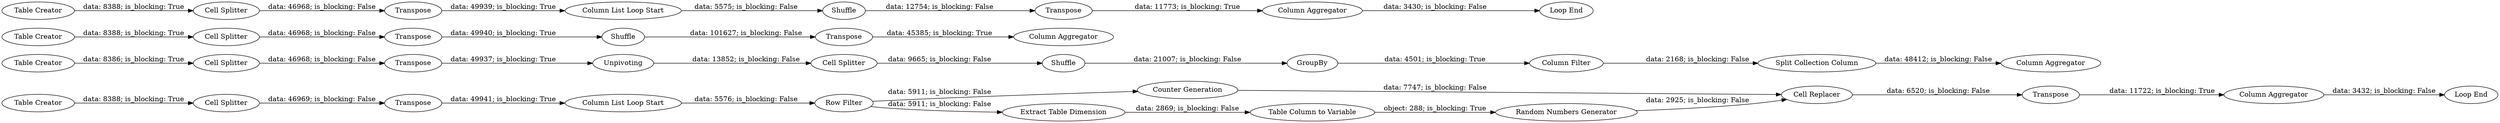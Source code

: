 digraph {
	"376974107966194466_12" [label="Column List Loop Start"]
	"376974107966194466_35" [label="Cell Splitter"]
	"376974107966194466_34" [label="Column Aggregator"]
	"376974107966194466_41" [label=Transpose]
	"376974107966194466_56" [label="Cell Replacer"]
	"376974107966194466_49" [label="Loop End"]
	"376974107966194466_1" [label="Table Creator"]
	"376974107966194466_17" [label="Random Numbers Generator"]
	"376974107966194466_40" [label=Shuffle]
	"376974107966194466_59" [label="Loop End"]
	"376974107966194466_53" [label="Row Filter"]
	"376974107966194466_63" [label="Column Filter"]
	"376974107966194466_55" [label="Counter Generation"]
	"376974107966194466_45" [label="Table Creator"]
	"376974107966194466_47" [label=Transpose]
	"376974107966194466_32" [label=GroupBy]
	"376974107966194466_50" [label="Cell Splitter"]
	"376974107966194466_57" [label="Column Aggregator"]
	"376974107966194466_38" [label="Cell Splitter"]
	"376974107966194466_11" [label=Transpose]
	"376974107966194466_28" [label=Transpose]
	"376974107966194466_29" [label=Unpivoting]
	"376974107966194466_48" [label="Column Aggregator"]
	"376974107966194466_37" [label="Table Creator"]
	"376974107966194466_62" [label="Cell Splitter"]
	"376974107966194466_39" [label=Transpose]
	"376974107966194466_10" [label="Cell Splitter"]
	"376974107966194466_43" [label=Transpose]
	"376974107966194466_44" [label="Column List Loop Start"]
	"376974107966194466_58" [label=Transpose]
	"376974107966194466_36" [label="Table Creator"]
	"376974107966194466_30" [label=Shuffle]
	"376974107966194466_42" [label="Column Aggregator"]
	"376974107966194466_54" [label="Table Column to Variable"]
	"376974107966194466_46" [label=Shuffle]
	"376974107966194466_52" [label="Extract Table Dimension"]
	"376974107966194466_33" [label="Split Collection Column"]
	"376974107966194466_17" -> "376974107966194466_56" [label="data: 2925; is_blocking: False"]
	"376974107966194466_46" -> "376974107966194466_47" [label="data: 12754; is_blocking: False"]
	"376974107966194466_35" -> "376974107966194466_28" [label="data: 46968; is_blocking: False"]
	"376974107966194466_36" -> "376974107966194466_35" [label="data: 8386; is_blocking: True"]
	"376974107966194466_48" -> "376974107966194466_49" [label="data: 3430; is_blocking: False"]
	"376974107966194466_43" -> "376974107966194466_44" [label="data: 49939; is_blocking: True"]
	"376974107966194466_33" -> "376974107966194466_34" [label="data: 48412; is_blocking: False"]
	"376974107966194466_63" -> "376974107966194466_33" [label="data: 2168; is_blocking: False"]
	"376974107966194466_44" -> "376974107966194466_46" [label="data: 5575; is_blocking: False"]
	"376974107966194466_41" -> "376974107966194466_42" [label="data: 45385; is_blocking: True"]
	"376974107966194466_57" -> "376974107966194466_59" [label="data: 3432; is_blocking: False"]
	"376974107966194466_54" -> "376974107966194466_17" [label="object: 288; is_blocking: True"]
	"376974107966194466_12" -> "376974107966194466_53" [label="data: 5576; is_blocking: False"]
	"376974107966194466_45" -> "376974107966194466_50" [label="data: 8388; is_blocking: True"]
	"376974107966194466_47" -> "376974107966194466_48" [label="data: 11773; is_blocking: True"]
	"376974107966194466_39" -> "376974107966194466_40" [label="data: 49940; is_blocking: True"]
	"376974107966194466_10" -> "376974107966194466_11" [label="data: 46969; is_blocking: False"]
	"376974107966194466_62" -> "376974107966194466_30" [label="data: 9665; is_blocking: False"]
	"376974107966194466_53" -> "376974107966194466_55" [label="data: 5911; is_blocking: False"]
	"376974107966194466_55" -> "376974107966194466_56" [label="data: 7747; is_blocking: False"]
	"376974107966194466_30" -> "376974107966194466_32" [label="data: 21007; is_blocking: False"]
	"376974107966194466_50" -> "376974107966194466_43" [label="data: 46968; is_blocking: False"]
	"376974107966194466_28" -> "376974107966194466_29" [label="data: 49937; is_blocking: True"]
	"376974107966194466_1" -> "376974107966194466_10" [label="data: 8388; is_blocking: True"]
	"376974107966194466_29" -> "376974107966194466_62" [label="data: 13852; is_blocking: False"]
	"376974107966194466_11" -> "376974107966194466_12" [label="data: 49941; is_blocking: True"]
	"376974107966194466_53" -> "376974107966194466_52" [label="data: 5911; is_blocking: False"]
	"376974107966194466_52" -> "376974107966194466_54" [label="data: 2869; is_blocking: False"]
	"376974107966194466_58" -> "376974107966194466_57" [label="data: 11722; is_blocking: True"]
	"376974107966194466_56" -> "376974107966194466_58" [label="data: 6520; is_blocking: False"]
	"376974107966194466_37" -> "376974107966194466_38" [label="data: 8388; is_blocking: True"]
	"376974107966194466_38" -> "376974107966194466_39" [label="data: 46968; is_blocking: False"]
	"376974107966194466_32" -> "376974107966194466_63" [label="data: 4501; is_blocking: True"]
	"376974107966194466_40" -> "376974107966194466_41" [label="data: 101627; is_blocking: False"]
	rankdir=LR
}
